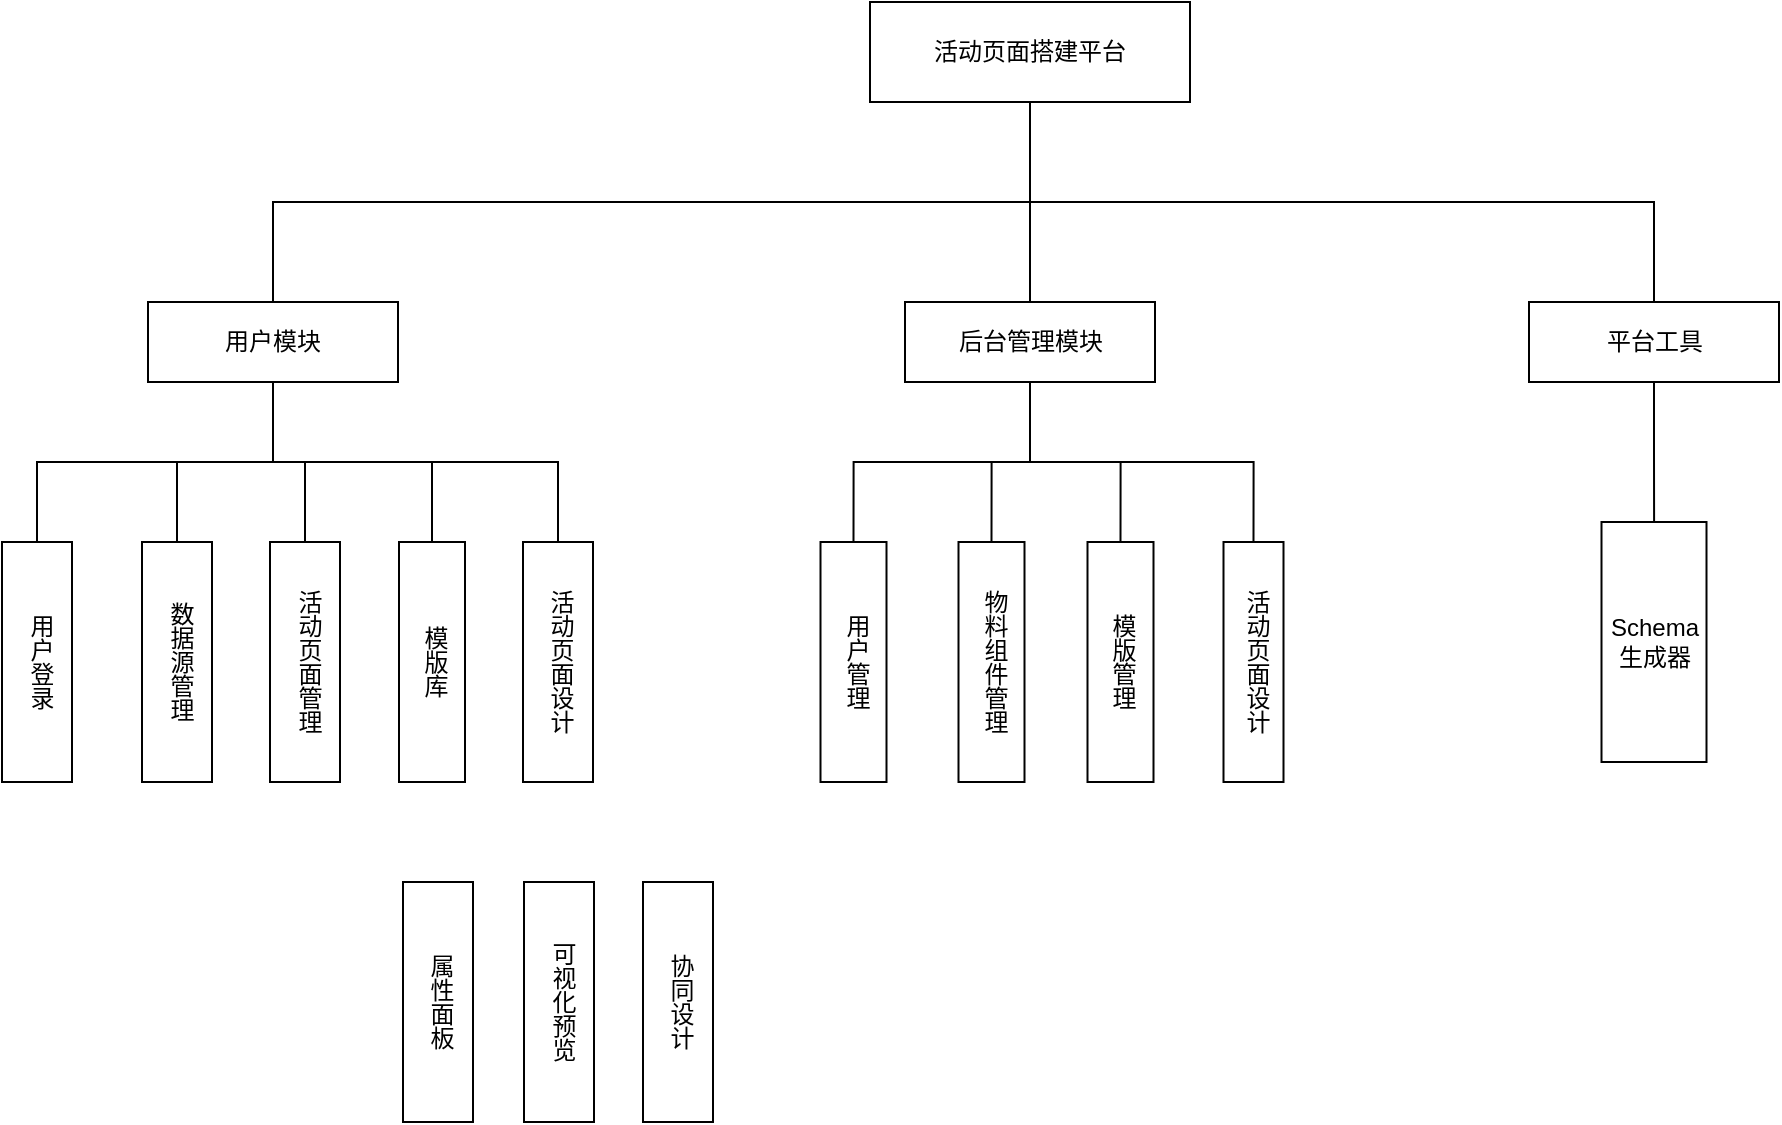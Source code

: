 <mxfile version="24.0.5" type="github">
  <diagram name="第 1 页" id="AzbfN3IA49LtA-kwNX3O">
    <mxGraphModel dx="2074" dy="3484" grid="1" gridSize="10" guides="1" tooltips="1" connect="1" arrows="1" fold="1" page="1" pageScale="1" pageWidth="827" pageHeight="1169" math="0" shadow="0">
      <root>
        <mxCell id="0" />
        <mxCell id="1" parent="0" />
        <mxCell id="hP2oWszfWkWVEPcqdL0g-1" value="用户登录" style="rounded=0;whiteSpace=wrap;html=1;verticalAlign=middle;align=center;labelPosition=center;verticalLabelPosition=middle;textDirection=vertical-rl;" parent="1" vertex="1">
          <mxGeometry x="490" y="-1770" width="35" height="120" as="geometry" />
        </mxCell>
        <mxCell id="hP2oWszfWkWVEPcqdL0g-2" style="edgeStyle=orthogonalEdgeStyle;rounded=0;orthogonalLoop=1;jettySize=auto;html=1;exitX=0.5;exitY=1;exitDx=0;exitDy=0;entryX=0.5;entryY=0;entryDx=0;entryDy=0;endArrow=none;endFill=0;" parent="1" source="hP2oWszfWkWVEPcqdL0g-5" target="hP2oWszfWkWVEPcqdL0g-11" edge="1">
          <mxGeometry relative="1" as="geometry" />
        </mxCell>
        <mxCell id="hP2oWszfWkWVEPcqdL0g-3" style="edgeStyle=orthogonalEdgeStyle;rounded=0;orthogonalLoop=1;jettySize=auto;html=1;exitX=0.5;exitY=1;exitDx=0;exitDy=0;endArrow=none;endFill=0;" parent="1" source="hP2oWszfWkWVEPcqdL0g-5" target="hP2oWszfWkWVEPcqdL0g-16" edge="1">
          <mxGeometry relative="1" as="geometry" />
        </mxCell>
        <mxCell id="hP2oWszfWkWVEPcqdL0g-4" style="edgeStyle=orthogonalEdgeStyle;rounded=0;orthogonalLoop=1;jettySize=auto;html=1;exitX=0.5;exitY=1;exitDx=0;exitDy=0;entryX=0.5;entryY=0;entryDx=0;entryDy=0;endArrow=none;endFill=0;" parent="1" source="hP2oWszfWkWVEPcqdL0g-5" target="hP2oWszfWkWVEPcqdL0g-18" edge="1">
          <mxGeometry relative="1" as="geometry" />
        </mxCell>
        <mxCell id="hP2oWszfWkWVEPcqdL0g-5" value="&lt;font style=&quot;font-size: 12px;&quot;&gt;活动页面搭建平台&lt;/font&gt;" style="rounded=0;whiteSpace=wrap;html=1;" parent="1" vertex="1">
          <mxGeometry x="924" y="-2040" width="160" height="50" as="geometry" />
        </mxCell>
        <mxCell id="hP2oWszfWkWVEPcqdL0g-6" style="edgeStyle=orthogonalEdgeStyle;rounded=0;orthogonalLoop=1;jettySize=auto;html=1;exitX=0.5;exitY=1;exitDx=0;exitDy=0;entryX=0.5;entryY=0;entryDx=0;entryDy=0;endArrow=none;endFill=0;" parent="1" source="hP2oWszfWkWVEPcqdL0g-11" target="hP2oWszfWkWVEPcqdL0g-1" edge="1">
          <mxGeometry relative="1" as="geometry" />
        </mxCell>
        <mxCell id="hP2oWszfWkWVEPcqdL0g-7" style="edgeStyle=orthogonalEdgeStyle;rounded=0;orthogonalLoop=1;jettySize=auto;html=1;exitX=0.5;exitY=1;exitDx=0;exitDy=0;entryX=0.5;entryY=0;entryDx=0;entryDy=0;endArrow=none;endFill=0;" parent="1" source="hP2oWszfWkWVEPcqdL0g-11" target="hP2oWszfWkWVEPcqdL0g-19" edge="1">
          <mxGeometry relative="1" as="geometry" />
        </mxCell>
        <mxCell id="hP2oWszfWkWVEPcqdL0g-8" style="edgeStyle=orthogonalEdgeStyle;rounded=0;orthogonalLoop=1;jettySize=auto;html=1;exitX=0.5;exitY=1;exitDx=0;exitDy=0;entryX=0.5;entryY=0;entryDx=0;entryDy=0;endArrow=none;endFill=0;" parent="1" source="hP2oWszfWkWVEPcqdL0g-11" target="hP2oWszfWkWVEPcqdL0g-20" edge="1">
          <mxGeometry relative="1" as="geometry" />
        </mxCell>
        <mxCell id="hP2oWszfWkWVEPcqdL0g-9" style="edgeStyle=orthogonalEdgeStyle;rounded=0;orthogonalLoop=1;jettySize=auto;html=1;exitX=0.5;exitY=1;exitDx=0;exitDy=0;entryX=0.5;entryY=0;entryDx=0;entryDy=0;endArrow=none;endFill=0;" parent="1" source="hP2oWszfWkWVEPcqdL0g-11" target="hP2oWszfWkWVEPcqdL0g-21" edge="1">
          <mxGeometry relative="1" as="geometry" />
        </mxCell>
        <mxCell id="hP2oWszfWkWVEPcqdL0g-10" style="edgeStyle=orthogonalEdgeStyle;rounded=0;orthogonalLoop=1;jettySize=auto;html=1;exitX=0.5;exitY=1;exitDx=0;exitDy=0;entryX=0.5;entryY=0;entryDx=0;entryDy=0;endArrow=none;endFill=0;" parent="1" source="hP2oWszfWkWVEPcqdL0g-11" target="hP2oWszfWkWVEPcqdL0g-22" edge="1">
          <mxGeometry relative="1" as="geometry" />
        </mxCell>
        <mxCell id="hP2oWszfWkWVEPcqdL0g-11" value="用户模块" style="rounded=0;whiteSpace=wrap;html=1;" parent="1" vertex="1">
          <mxGeometry x="563" y="-1890" width="125" height="40" as="geometry" />
        </mxCell>
        <mxCell id="hP2oWszfWkWVEPcqdL0g-12" style="edgeStyle=orthogonalEdgeStyle;rounded=0;orthogonalLoop=1;jettySize=auto;html=1;exitX=0.5;exitY=1;exitDx=0;exitDy=0;entryX=0.5;entryY=0;entryDx=0;entryDy=0;endArrow=none;endFill=0;" parent="1" source="hP2oWszfWkWVEPcqdL0g-16" target="hP2oWszfWkWVEPcqdL0g-24" edge="1">
          <mxGeometry relative="1" as="geometry" />
        </mxCell>
        <mxCell id="hP2oWszfWkWVEPcqdL0g-13" style="edgeStyle=orthogonalEdgeStyle;rounded=0;orthogonalLoop=1;jettySize=auto;html=1;exitX=0.5;exitY=1;exitDx=0;exitDy=0;entryX=0.5;entryY=0;entryDx=0;entryDy=0;endArrow=none;endFill=0;" parent="1" source="hP2oWszfWkWVEPcqdL0g-16" target="hP2oWszfWkWVEPcqdL0g-25" edge="1">
          <mxGeometry relative="1" as="geometry" />
        </mxCell>
        <mxCell id="hP2oWszfWkWVEPcqdL0g-14" style="edgeStyle=orthogonalEdgeStyle;rounded=0;orthogonalLoop=1;jettySize=auto;html=1;exitX=0.5;exitY=1;exitDx=0;exitDy=0;entryX=0.5;entryY=0;entryDx=0;entryDy=0;endArrow=none;endFill=0;" parent="1" source="hP2oWszfWkWVEPcqdL0g-16" target="hP2oWszfWkWVEPcqdL0g-26" edge="1">
          <mxGeometry relative="1" as="geometry" />
        </mxCell>
        <mxCell id="hP2oWszfWkWVEPcqdL0g-15" style="edgeStyle=orthogonalEdgeStyle;rounded=0;orthogonalLoop=1;jettySize=auto;html=1;exitX=0.5;exitY=1;exitDx=0;exitDy=0;entryX=0.5;entryY=0;entryDx=0;entryDy=0;endArrow=none;endFill=0;" parent="1" source="hP2oWszfWkWVEPcqdL0g-16" target="hP2oWszfWkWVEPcqdL0g-23" edge="1">
          <mxGeometry relative="1" as="geometry" />
        </mxCell>
        <mxCell id="hP2oWszfWkWVEPcqdL0g-16" value="后台管理模块" style="rounded=0;whiteSpace=wrap;html=1;" parent="1" vertex="1">
          <mxGeometry x="941.5" y="-1890" width="125" height="40" as="geometry" />
        </mxCell>
        <mxCell id="hP2oWszfWkWVEPcqdL0g-17" style="edgeStyle=orthogonalEdgeStyle;rounded=0;orthogonalLoop=1;jettySize=auto;html=1;exitX=0.5;exitY=1;exitDx=0;exitDy=0;endArrow=none;endFill=0;" parent="1" source="hP2oWszfWkWVEPcqdL0g-18" target="hP2oWszfWkWVEPcqdL0g-27" edge="1">
          <mxGeometry relative="1" as="geometry" />
        </mxCell>
        <mxCell id="hP2oWszfWkWVEPcqdL0g-18" value="平台工具" style="rounded=0;whiteSpace=wrap;html=1;" parent="1" vertex="1">
          <mxGeometry x="1253.5" y="-1890" width="125" height="40" as="geometry" />
        </mxCell>
        <mxCell id="hP2oWszfWkWVEPcqdL0g-19" value="数据源管理" style="rounded=0;whiteSpace=wrap;html=1;verticalAlign=middle;align=center;labelPosition=center;verticalLabelPosition=middle;textDirection=vertical-rl;" parent="1" vertex="1">
          <mxGeometry x="560" y="-1770" width="35" height="120" as="geometry" />
        </mxCell>
        <mxCell id="hP2oWszfWkWVEPcqdL0g-20" value="活动页面管理" style="rounded=0;whiteSpace=wrap;html=1;verticalAlign=middle;align=center;labelPosition=center;verticalLabelPosition=middle;textDirection=vertical-rl;strokeWidth=1;" parent="1" vertex="1">
          <mxGeometry x="624" y="-1770" width="35" height="120" as="geometry" />
        </mxCell>
        <mxCell id="hP2oWszfWkWVEPcqdL0g-21" value="模版库" style="rounded=0;whiteSpace=wrap;html=1;verticalAlign=middle;align=center;labelPosition=center;verticalLabelPosition=middle;textDirection=vertical-rl;spacing=0;" parent="1" vertex="1">
          <mxGeometry x="688.5" y="-1770" width="33" height="120" as="geometry" />
        </mxCell>
        <mxCell id="hP2oWszfWkWVEPcqdL0g-22" value="活动页面设计" style="rounded=0;whiteSpace=wrap;html=1;verticalAlign=middle;align=center;labelPosition=center;verticalLabelPosition=middle;textDirection=vertical-rl;" parent="1" vertex="1">
          <mxGeometry x="750.5" y="-1770" width="35" height="120" as="geometry" />
        </mxCell>
        <mxCell id="hP2oWszfWkWVEPcqdL0g-23" value="活动页面设计" style="rounded=0;whiteSpace=wrap;html=1;verticalAlign=middle;align=center;labelPosition=center;verticalLabelPosition=middle;textDirection=vertical-rl;" parent="1" vertex="1">
          <mxGeometry x="1100.75" y="-1770" width="30" height="120" as="geometry" />
        </mxCell>
        <mxCell id="hP2oWszfWkWVEPcqdL0g-24" value="用户管理" style="rounded=0;whiteSpace=wrap;html=1;verticalAlign=middle;align=center;labelPosition=center;verticalLabelPosition=middle;textDirection=vertical-rl;spacing=0;" parent="1" vertex="1">
          <mxGeometry x="899.25" y="-1770" width="33" height="120" as="geometry" />
        </mxCell>
        <mxCell id="hP2oWszfWkWVEPcqdL0g-25" value="物料组件管理" style="rounded=0;whiteSpace=wrap;html=1;verticalAlign=middle;align=center;labelPosition=center;verticalLabelPosition=middle;textDirection=vertical-rl;spacing=0;" parent="1" vertex="1">
          <mxGeometry x="968.25" y="-1770" width="33" height="120" as="geometry" />
        </mxCell>
        <mxCell id="hP2oWszfWkWVEPcqdL0g-26" value="模版管理" style="rounded=0;whiteSpace=wrap;html=1;verticalAlign=middle;align=center;labelPosition=center;verticalLabelPosition=middle;textDirection=vertical-rl;spacing=0;" parent="1" vertex="1">
          <mxGeometry x="1032.75" y="-1770" width="33" height="120" as="geometry" />
        </mxCell>
        <mxCell id="hP2oWszfWkWVEPcqdL0g-27" value="Schema&lt;div&gt;生成器&lt;/div&gt;" style="rounded=0;whiteSpace=wrap;html=1;verticalAlign=middle;align=center;labelPosition=center;verticalLabelPosition=middle;textDirection=rtl;" parent="1" vertex="1">
          <mxGeometry x="1289.75" y="-1780" width="52.5" height="120" as="geometry" />
        </mxCell>
        <mxCell id="ZtFctYNQM2N-w3IxaOla-1" value="属性面板" style="rounded=0;whiteSpace=wrap;html=1;verticalAlign=middle;align=center;labelPosition=center;verticalLabelPosition=middle;textDirection=vertical-rl;" vertex="1" parent="1">
          <mxGeometry x="690.5" y="-1600" width="35" height="120" as="geometry" />
        </mxCell>
        <mxCell id="ZtFctYNQM2N-w3IxaOla-2" value="可视化预览" style="rounded=0;whiteSpace=wrap;html=1;verticalAlign=middle;align=center;labelPosition=center;verticalLabelPosition=middle;textDirection=vertical-rl;" vertex="1" parent="1">
          <mxGeometry x="751" y="-1600" width="35" height="120" as="geometry" />
        </mxCell>
        <mxCell id="ZtFctYNQM2N-w3IxaOla-3" value="协同设计" style="rounded=0;whiteSpace=wrap;html=1;verticalAlign=middle;align=center;labelPosition=center;verticalLabelPosition=middle;textDirection=vertical-rl;" vertex="1" parent="1">
          <mxGeometry x="810.5" y="-1600" width="35" height="120" as="geometry" />
        </mxCell>
      </root>
    </mxGraphModel>
  </diagram>
</mxfile>
